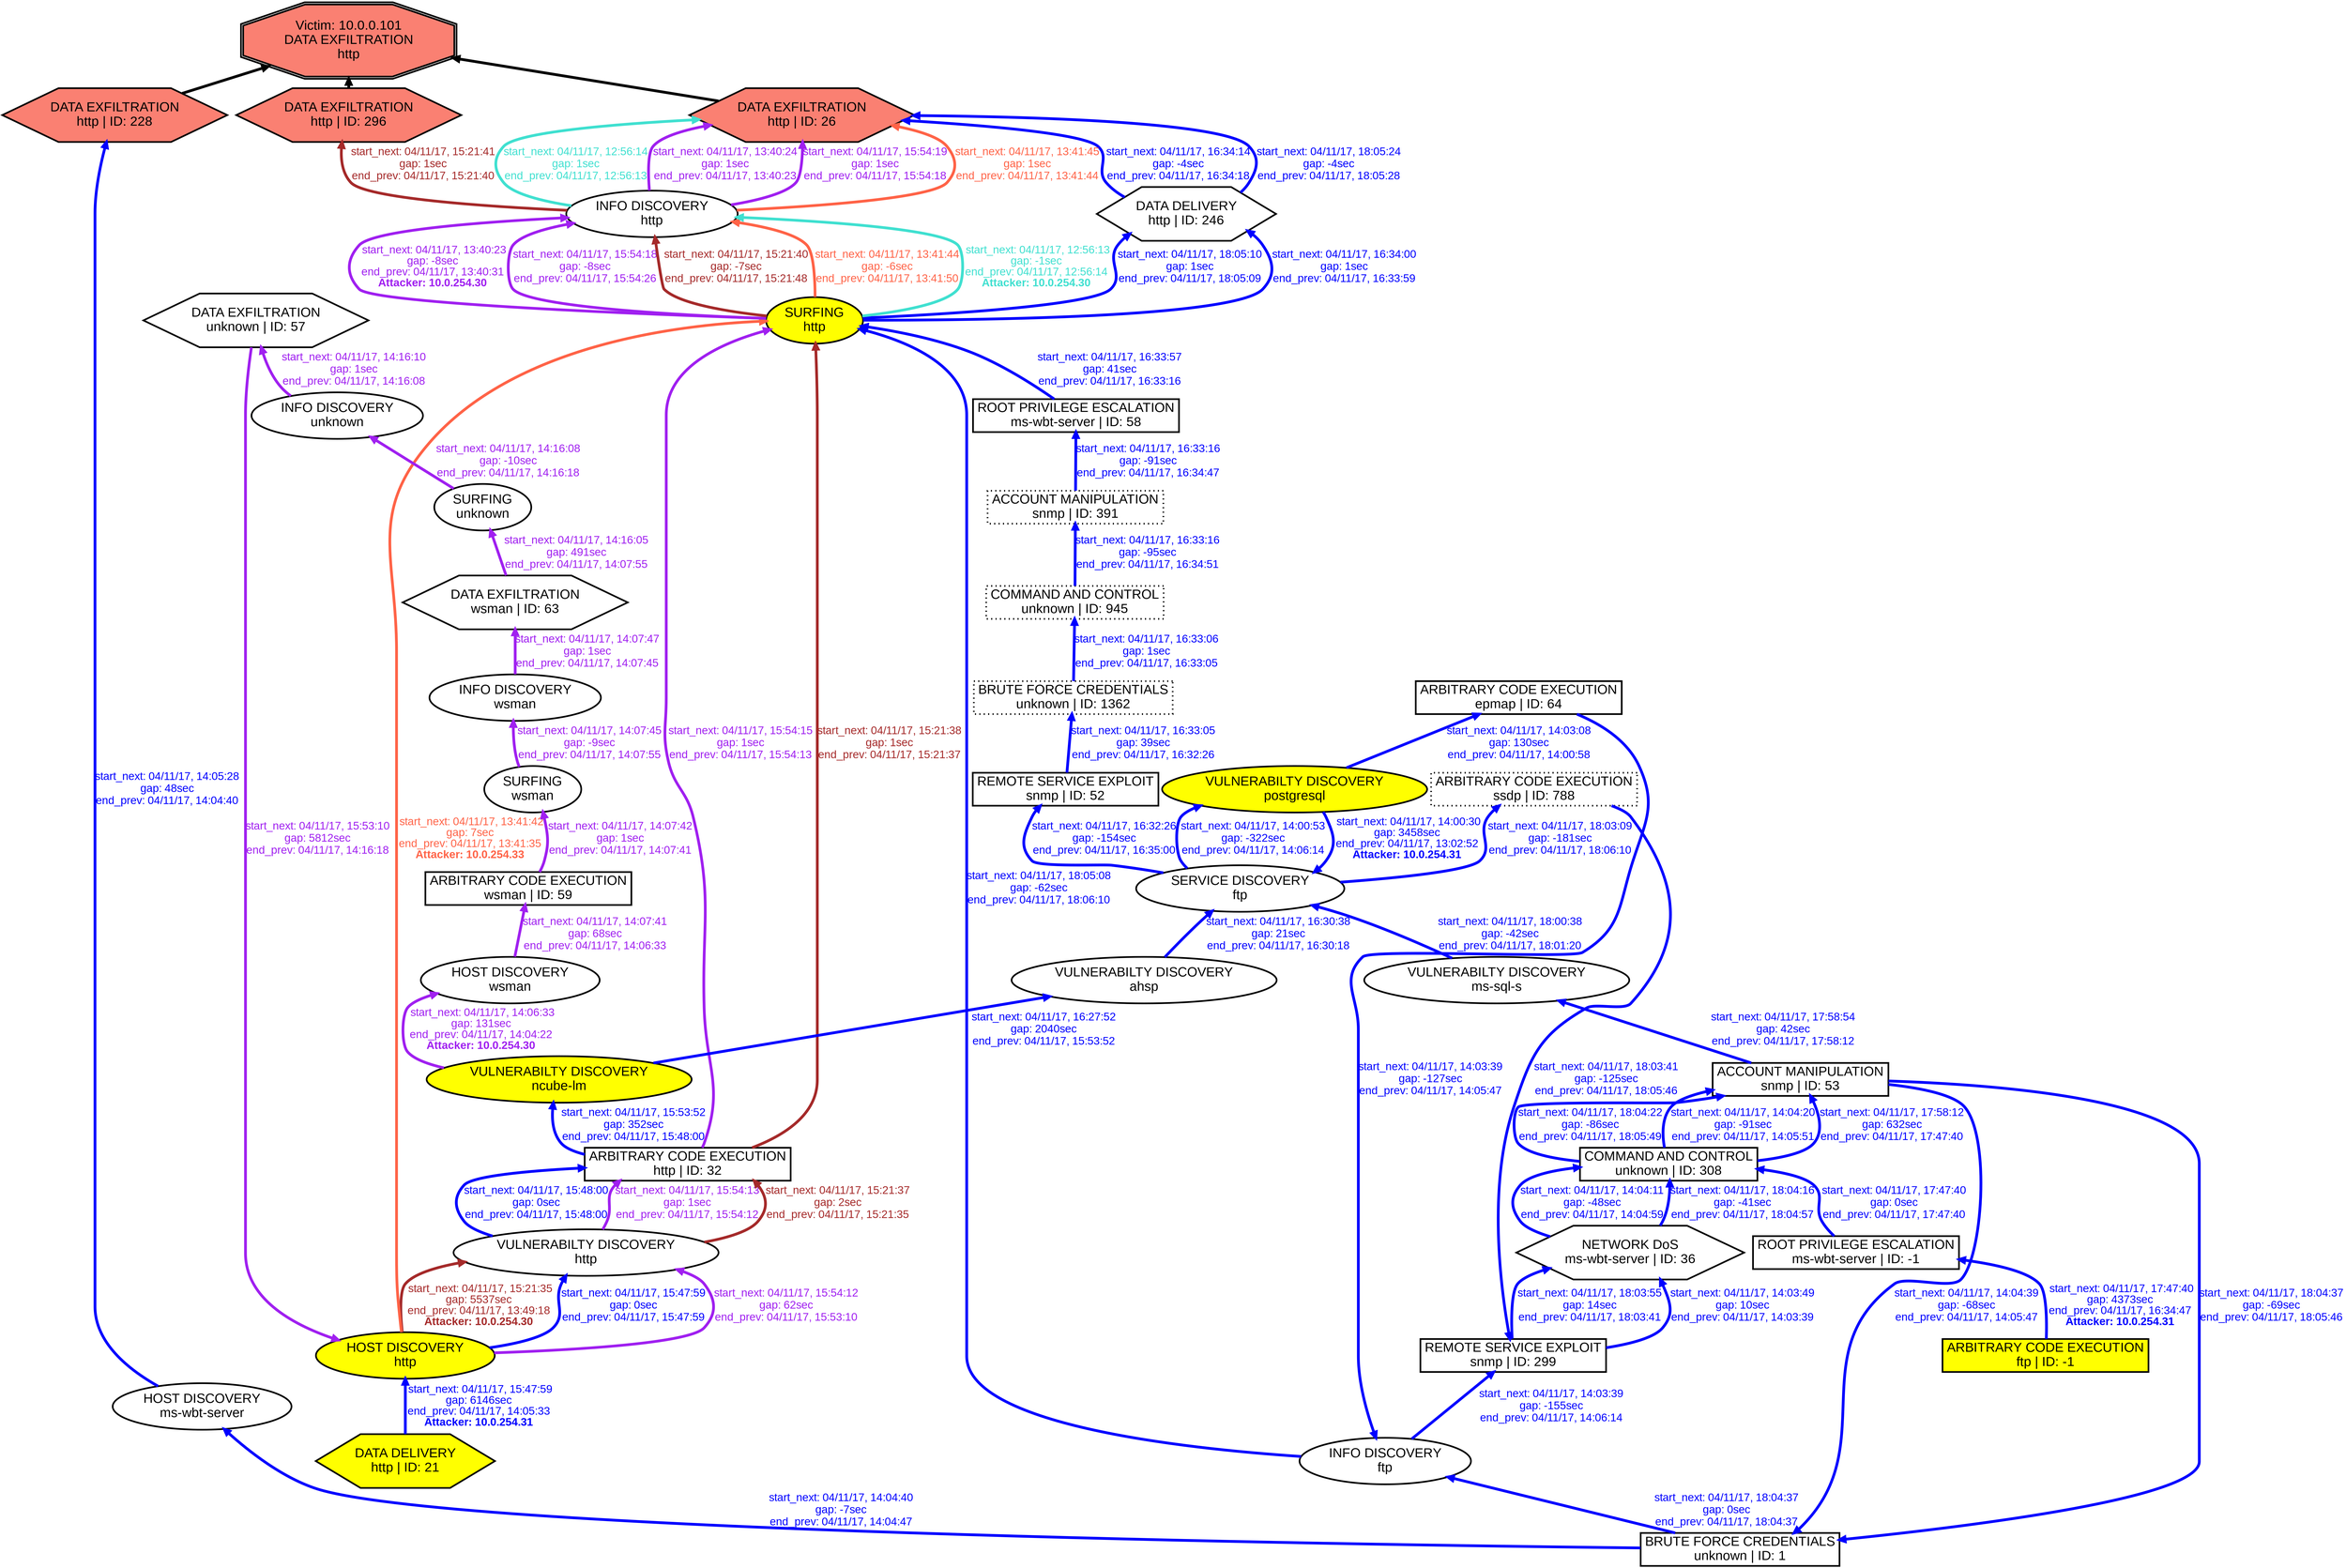 digraph DATAEXFILTRATIONhttp {
rankdir="BT"; 
 graph [ nodesep="0.1", ranksep="0.02"] 
 node [ fontname=Arial, fontsize=24,penwidth=3]; 
 edge [ fontname=Arial, fontsize=20,penwidth=5 ];
"Victim: 10.0.0.101
DATA EXFILTRATION
http" [shape=doubleoctagon, style=filled, fillcolor=salmon];
{ rank = max; "Victim: 10.0.0.101
DATA EXFILTRATION
http"}
"DATA EXFILTRATION
http | ID: 228" -> "Victim: 10.0.0.101
DATA EXFILTRATION
http"
"DATA EXFILTRATION
http | ID: 228" [style=filled, fillcolor= salmon]
"DATA EXFILTRATION
http | ID: 26" -> "Victim: 10.0.0.101
DATA EXFILTRATION
http"
"DATA EXFILTRATION
http | ID: 26" [style=filled, fillcolor= salmon]
"DATA EXFILTRATION
http | ID: 296" -> "Victim: 10.0.0.101
DATA EXFILTRATION
http"
"DATA EXFILTRATION
http | ID: 296" [style=filled, fillcolor= salmon]
{ rank=same; "DATA EXFILTRATION
http | ID: 228" "DATA EXFILTRATION
http | ID: 26" "DATA EXFILTRATION
http | ID: 296"}
"VULNERABILTY DISCOVERY
postgresql" [style=filled, fillcolor= yellow]
"VULNERABILTY DISCOVERY
postgresql" -> "SERVICE DISCOVERY
ftp" [ color=blue] [label=<<font color="blue"> start_next: 04/11/17, 14:00:30<br/>gap: 3458sec<br/>end_prev: 04/11/17, 13:02:52</font><br/><font color="blue"><b>Attacker: 10.0.254.31</b></font>>]
"SERVICE DISCOVERY
ftp" -> "VULNERABILTY DISCOVERY
postgresql" [ label="start_next: 04/11/17, 14:00:53
gap: -322sec
end_prev: 04/11/17, 14:06:14"][ fontcolor="blue" color=blue]
"VULNERABILTY DISCOVERY
postgresql" -> "ARBITRARY CODE EXECUTION
epmap | ID: 64" [ label="start_next: 04/11/17, 14:03:08
gap: 130sec
end_prev: 04/11/17, 14:00:58"][ fontcolor="blue" color=blue]
"ARBITRARY CODE EXECUTION
epmap | ID: 64" -> "INFO DISCOVERY
ftp" [ label="start_next: 04/11/17, 14:03:39
gap: -127sec
end_prev: 04/11/17, 14:05:47"][ fontcolor="blue" color=blue]
"INFO DISCOVERY
ftp" -> "REMOTE SERVICE EXPLOIT
snmp | ID: 299" [ label="start_next: 04/11/17, 14:03:39
gap: -155sec
end_prev: 04/11/17, 14:06:14"][ fontcolor="blue" color=blue]
"REMOTE SERVICE EXPLOIT
snmp | ID: 299" -> "NETWORK DoS
ms-wbt-server | ID: 36" [ label="start_next: 04/11/17, 14:03:49
gap: 10sec
end_prev: 04/11/17, 14:03:39"][ fontcolor="blue" color=blue]
"NETWORK DoS
ms-wbt-server | ID: 36" -> "COMMAND AND CONTROL
unknown | ID: 308" [ label="start_next: 04/11/17, 14:04:11
gap: -48sec
end_prev: 04/11/17, 14:04:59"][ fontcolor="blue" color=blue]
"COMMAND AND CONTROL
unknown | ID: 308" -> "ACCOUNT MANIPULATION
snmp | ID: 53" [ label="start_next: 04/11/17, 14:04:20
gap: -91sec
end_prev: 04/11/17, 14:05:51"][ fontcolor="blue" color=blue]
"ACCOUNT MANIPULATION
snmp | ID: 53" -> "BRUTE FORCE CREDENTIALS
unknown | ID: 1" [ label="start_next: 04/11/17, 14:04:39
gap: -68sec
end_prev: 04/11/17, 14:05:47"][ fontcolor="blue" color=blue]
"BRUTE FORCE CREDENTIALS
unknown | ID: 1" -> "HOST DISCOVERY
ms-wbt-server" [ label="start_next: 04/11/17, 14:04:40
gap: -7sec
end_prev: 04/11/17, 14:04:47"][ fontcolor="blue" color=blue]
"HOST DISCOVERY
ms-wbt-server" -> "DATA EXFILTRATION
http | ID: 228" [ label="start_next: 04/11/17, 14:05:28
gap: 48sec
end_prev: 04/11/17, 14:04:40"][ fontcolor="blue" color=blue]
"DATA DELIVERY
http | ID: 21" [style=filled, fillcolor= yellow]
"DATA DELIVERY
http | ID: 21" -> "HOST DISCOVERY
http" [ color=blue] [label=<<font color="blue"> start_next: 04/11/17, 15:47:59<br/>gap: 6146sec<br/>end_prev: 04/11/17, 14:05:33</font><br/><font color="blue"><b>Attacker: 10.0.254.31</b></font>>]
"HOST DISCOVERY
http" -> "VULNERABILTY DISCOVERY
http" [ label="start_next: 04/11/17, 15:47:59
gap: 0sec
end_prev: 04/11/17, 15:47:59"][ fontcolor="blue" color=blue]
"VULNERABILTY DISCOVERY
http" -> "ARBITRARY CODE EXECUTION
http | ID: 32" [ label="start_next: 04/11/17, 15:48:00
gap: 0sec
end_prev: 04/11/17, 15:48:00"][ fontcolor="blue" color=blue]
"ARBITRARY CODE EXECUTION
http | ID: 32" -> "VULNERABILTY DISCOVERY
ncube-lm" [ label="start_next: 04/11/17, 15:53:52
gap: 352sec
end_prev: 04/11/17, 15:48:00"][ fontcolor="blue" color=blue]
"VULNERABILTY DISCOVERY
ncube-lm" -> "VULNERABILTY DISCOVERY
ahsp" [ label="start_next: 04/11/17, 16:27:52
gap: 2040sec
end_prev: 04/11/17, 15:53:52"][ fontcolor="blue" color=blue]
"VULNERABILTY DISCOVERY
ahsp" -> "SERVICE DISCOVERY
ftp" [ label="start_next: 04/11/17, 16:30:38
gap: 21sec
end_prev: 04/11/17, 16:30:18"][ fontcolor="blue" color=blue]
"SERVICE DISCOVERY
ftp" -> "REMOTE SERVICE EXPLOIT
snmp | ID: 52" [ label="start_next: 04/11/17, 16:32:26
gap: -154sec
end_prev: 04/11/17, 16:35:00"][ fontcolor="blue" color=blue]
"REMOTE SERVICE EXPLOIT
snmp | ID: 52" -> "BRUTE FORCE CREDENTIALS
unknown | ID: 1362" [ label="start_next: 04/11/17, 16:33:05
gap: 39sec
end_prev: 04/11/17, 16:32:26"][ fontcolor="blue" color=blue]
"BRUTE FORCE CREDENTIALS
unknown | ID: 1362" -> "COMMAND AND CONTROL
unknown | ID: 945" [ label="start_next: 04/11/17, 16:33:06
gap: 1sec
end_prev: 04/11/17, 16:33:05"][ fontcolor="blue" color=blue]
"COMMAND AND CONTROL
unknown | ID: 945" -> "ACCOUNT MANIPULATION
snmp | ID: 391" [ label="start_next: 04/11/17, 16:33:16
gap: -95sec
end_prev: 04/11/17, 16:34:51"][ fontcolor="blue" color=blue]
"ACCOUNT MANIPULATION
snmp | ID: 391" -> "ROOT PRIVILEGE ESCALATION
ms-wbt-server | ID: 58" [ label="start_next: 04/11/17, 16:33:16
gap: -91sec
end_prev: 04/11/17, 16:34:47"][ fontcolor="blue" color=blue]
"ROOT PRIVILEGE ESCALATION
ms-wbt-server | ID: 58" -> "SURFING
http" [ label="start_next: 04/11/17, 16:33:57
gap: 41sec
end_prev: 04/11/17, 16:33:16"][ fontcolor="blue" color=blue]
"SURFING
http" -> "DATA DELIVERY
http | ID: 246" [ label="start_next: 04/11/17, 16:34:00
gap: 1sec
end_prev: 04/11/17, 16:33:59"][ fontcolor="blue" color=blue]
"DATA DELIVERY
http | ID: 246" -> "DATA EXFILTRATION
http | ID: 26" [ label="start_next: 04/11/17, 16:34:14
gap: -4sec
end_prev: 04/11/17, 16:34:18"][ fontcolor="blue" color=blue]
"ARBITRARY CODE EXECUTION
ftp | ID: -1" [style=filled, fillcolor= yellow]
"ARBITRARY CODE EXECUTION
ftp | ID: -1" -> "ROOT PRIVILEGE ESCALATION
ms-wbt-server | ID: -1" [ color=blue] [label=<<font color="blue"> start_next: 04/11/17, 17:47:40<br/>gap: 4373sec<br/>end_prev: 04/11/17, 16:34:47</font><br/><font color="blue"><b>Attacker: 10.0.254.31</b></font>>]
"ROOT PRIVILEGE ESCALATION
ms-wbt-server | ID: -1" -> "COMMAND AND CONTROL
unknown | ID: 308" [ label="start_next: 04/11/17, 17:47:40
gap: 0sec
end_prev: 04/11/17, 17:47:40"][ fontcolor="blue" color=blue]
"COMMAND AND CONTROL
unknown | ID: 308" -> "ACCOUNT MANIPULATION
snmp | ID: 53" [ label="start_next: 04/11/17, 17:58:12
gap: 632sec
end_prev: 04/11/17, 17:47:40"][ fontcolor="blue" color=blue]
"ACCOUNT MANIPULATION
snmp | ID: 53" -> "VULNERABILTY DISCOVERY
ms-sql-s" [ label="start_next: 04/11/17, 17:58:54
gap: 42sec
end_prev: 04/11/17, 17:58:12"][ fontcolor="blue" color=blue]
"VULNERABILTY DISCOVERY
ms-sql-s" -> "SERVICE DISCOVERY
ftp" [ label="start_next: 04/11/17, 18:00:38
gap: -42sec
end_prev: 04/11/17, 18:01:20"][ fontcolor="blue" color=blue]
"SERVICE DISCOVERY
ftp" -> "ARBITRARY CODE EXECUTION
ssdp | ID: 788" [ label="start_next: 04/11/17, 18:03:09
gap: -181sec
end_prev: 04/11/17, 18:06:10"][ fontcolor="blue" color=blue]
"ARBITRARY CODE EXECUTION
ssdp | ID: 788" -> "REMOTE SERVICE EXPLOIT
snmp | ID: 299" [ label="start_next: 04/11/17, 18:03:41
gap: -125sec
end_prev: 04/11/17, 18:05:46"][ fontcolor="blue" color=blue]
"REMOTE SERVICE EXPLOIT
snmp | ID: 299" -> "NETWORK DoS
ms-wbt-server | ID: 36" [ label="start_next: 04/11/17, 18:03:55
gap: 14sec
end_prev: 04/11/17, 18:03:41"][ fontcolor="blue" color=blue]
"NETWORK DoS
ms-wbt-server | ID: 36" -> "COMMAND AND CONTROL
unknown | ID: 308" [ label="start_next: 04/11/17, 18:04:16
gap: -41sec
end_prev: 04/11/17, 18:04:57"][ fontcolor="blue" color=blue]
"COMMAND AND CONTROL
unknown | ID: 308" -> "ACCOUNT MANIPULATION
snmp | ID: 53" [ label="start_next: 04/11/17, 18:04:22
gap: -86sec
end_prev: 04/11/17, 18:05:49"][ fontcolor="blue" color=blue]
"ACCOUNT MANIPULATION
snmp | ID: 53" -> "BRUTE FORCE CREDENTIALS
unknown | ID: 1" [ label="start_next: 04/11/17, 18:04:37
gap: -69sec
end_prev: 04/11/17, 18:05:46"][ fontcolor="blue" color=blue]
"BRUTE FORCE CREDENTIALS
unknown | ID: 1" -> "INFO DISCOVERY
ftp" [ label="start_next: 04/11/17, 18:04:37
gap: 0sec
end_prev: 04/11/17, 18:04:37"][ fontcolor="blue" color=blue]
"INFO DISCOVERY
ftp" -> "SURFING
http" [ label="start_next: 04/11/17, 18:05:08
gap: -62sec
end_prev: 04/11/17, 18:06:10"][ fontcolor="blue" color=blue]
"SURFING
http" -> "DATA DELIVERY
http | ID: 246" [ label="start_next: 04/11/17, 18:05:10
gap: 1sec
end_prev: 04/11/17, 18:05:09"][ fontcolor="blue" color=blue]
"DATA DELIVERY
http | ID: 246" -> "DATA EXFILTRATION
http | ID: 26" [ label="start_next: 04/11/17, 18:05:24
gap: -4sec
end_prev: 04/11/17, 18:05:28"][ fontcolor="blue" color=blue]
"SURFING
http" [style=filled, fillcolor= yellow]
"SURFING
http" -> "INFO DISCOVERY
http" [ color=purple] [label=<<font color="purple"> start_next: 04/11/17, 13:40:23<br/>gap: -8sec<br/>end_prev: 04/11/17, 13:40:31</font><br/><font color="purple"><b>Attacker: 10.0.254.30</b></font>>]
"INFO DISCOVERY
http" -> "DATA EXFILTRATION
http | ID: 26" [ label="start_next: 04/11/17, 13:40:24
gap: 1sec
end_prev: 04/11/17, 13:40:23"][ fontcolor="purple" color=purple]
"VULNERABILTY DISCOVERY
ncube-lm" [style=filled, fillcolor= yellow]
"VULNERABILTY DISCOVERY
ncube-lm" -> "HOST DISCOVERY
wsman" [ color=purple] [label=<<font color="purple"> start_next: 04/11/17, 14:06:33<br/>gap: 131sec<br/>end_prev: 04/11/17, 14:04:22</font><br/><font color="purple"><b>Attacker: 10.0.254.30</b></font>>]
"HOST DISCOVERY
wsman" -> "ARBITRARY CODE EXECUTION
wsman | ID: 59" [ label="start_next: 04/11/17, 14:07:41
gap: 68sec
end_prev: 04/11/17, 14:06:33"][ fontcolor="purple" color=purple]
"ARBITRARY CODE EXECUTION
wsman | ID: 59" -> "SURFING
wsman" [ label="start_next: 04/11/17, 14:07:42
gap: 1sec
end_prev: 04/11/17, 14:07:41"][ fontcolor="purple" color=purple]
"SURFING
wsman" -> "INFO DISCOVERY
wsman" [ label="start_next: 04/11/17, 14:07:45
gap: -9sec
end_prev: 04/11/17, 14:07:55"][ fontcolor="purple" color=purple]
"INFO DISCOVERY
wsman" -> "DATA EXFILTRATION
wsman | ID: 63" [ label="start_next: 04/11/17, 14:07:47
gap: 1sec
end_prev: 04/11/17, 14:07:45"][ fontcolor="purple" color=purple]
"DATA EXFILTRATION
wsman | ID: 63" -> "SURFING
unknown" [ label="start_next: 04/11/17, 14:16:05
gap: 491sec
end_prev: 04/11/17, 14:07:55"][ fontcolor="purple" color=purple]
"SURFING
unknown" -> "INFO DISCOVERY
unknown" [ label="start_next: 04/11/17, 14:16:08
gap: -10sec
end_prev: 04/11/17, 14:16:18"][ fontcolor="purple" color=purple]
"INFO DISCOVERY
unknown" -> "DATA EXFILTRATION
unknown | ID: 57" [ label="start_next: 04/11/17, 14:16:10
gap: 1sec
end_prev: 04/11/17, 14:16:08"][ fontcolor="purple" color=purple]
"DATA EXFILTRATION
unknown | ID: 57" -> "HOST DISCOVERY
http" [ label="start_next: 04/11/17, 15:53:10
gap: 5812sec
end_prev: 04/11/17, 14:16:18"][ fontcolor="purple" color=purple]
"HOST DISCOVERY
http" -> "VULNERABILTY DISCOVERY
http" [ label="start_next: 04/11/17, 15:54:12
gap: 62sec
end_prev: 04/11/17, 15:53:10"][ fontcolor="purple" color=purple]
"VULNERABILTY DISCOVERY
http" -> "ARBITRARY CODE EXECUTION
http | ID: 32" [ label="start_next: 04/11/17, 15:54:13
gap: 1sec
end_prev: 04/11/17, 15:54:12"][ fontcolor="purple" color=purple]
"ARBITRARY CODE EXECUTION
http | ID: 32" -> "SURFING
http" [ label="start_next: 04/11/17, 15:54:15
gap: 1sec
end_prev: 04/11/17, 15:54:13"][ fontcolor="purple" color=purple]
"SURFING
http" -> "INFO DISCOVERY
http" [ label="start_next: 04/11/17, 15:54:18
gap: -8sec
end_prev: 04/11/17, 15:54:26"][ fontcolor="purple" color=purple]
"INFO DISCOVERY
http" -> "DATA EXFILTRATION
http | ID: 26" [ label="start_next: 04/11/17, 15:54:19
gap: 1sec
end_prev: 04/11/17, 15:54:18"][ fontcolor="purple" color=purple]
"HOST DISCOVERY
http" [style=filled, fillcolor= yellow]
"HOST DISCOVERY
http" -> "VULNERABILTY DISCOVERY
http" [ color=brown] [label=<<font color="brown"> start_next: 04/11/17, 15:21:35<br/>gap: 5537sec<br/>end_prev: 04/11/17, 13:49:18</font><br/><font color="brown"><b>Attacker: 10.0.254.30</b></font>>]
"VULNERABILTY DISCOVERY
http" -> "ARBITRARY CODE EXECUTION
http | ID: 32" [ label="start_next: 04/11/17, 15:21:37
gap: 2sec
end_prev: 04/11/17, 15:21:35"][ fontcolor="brown" color=brown]
"ARBITRARY CODE EXECUTION
http | ID: 32" -> "SURFING
http" [ label="start_next: 04/11/17, 15:21:38
gap: 1sec
end_prev: 04/11/17, 15:21:37"][ fontcolor="brown" color=brown]
"SURFING
http" -> "INFO DISCOVERY
http" [ label="start_next: 04/11/17, 15:21:40
gap: -7sec
end_prev: 04/11/17, 15:21:48"][ fontcolor="brown" color=brown]
"INFO DISCOVERY
http" -> "DATA EXFILTRATION
http | ID: 296" [ label="start_next: 04/11/17, 15:21:41
gap: 1sec
end_prev: 04/11/17, 15:21:40"][ fontcolor="brown" color=brown]
"HOST DISCOVERY
http" [style=filled, fillcolor= yellow]
"HOST DISCOVERY
http" -> "SURFING
http" [ color=tomato] [label=<<font color="tomato"> start_next: 04/11/17, 13:41:42<br/>gap: 7sec<br/>end_prev: 04/11/17, 13:41:35</font><br/><font color="tomato"><b>Attacker: 10.0.254.33</b></font>>]
"SURFING
http" -> "INFO DISCOVERY
http" [ label="start_next: 04/11/17, 13:41:44
gap: -6sec
end_prev: 04/11/17, 13:41:50"][ fontcolor="tomato" color=tomato]
"INFO DISCOVERY
http" -> "DATA EXFILTRATION
http | ID: 26" [ label="start_next: 04/11/17, 13:41:45
gap: 1sec
end_prev: 04/11/17, 13:41:44"][ fontcolor="tomato" color=tomato]
"SURFING
http" [style=filled, fillcolor= yellow]
"SURFING
http" -> "INFO DISCOVERY
http" [ color=turquoise] [label=<<font color="turquoise"> start_next: 04/11/17, 12:56:13<br/>gap: -1sec<br/>end_prev: 04/11/17, 12:56:14</font><br/><font color="turquoise"><b>Attacker: 10.0.254.30</b></font>>]
"INFO DISCOVERY
http" -> "DATA EXFILTRATION
http | ID: 26" [ label="start_next: 04/11/17, 12:56:14
gap: 1sec
end_prev: 04/11/17, 12:56:13"][ fontcolor="turquoise" color=turquoise]
"VULNERABILTY DISCOVERY
postgresql" [shape=oval]
"VULNERABILTY DISCOVERY
postgresql" [tooltip="ET POLICY Suspicious inbound to MSSQL port 1433
ET POLICY Suspicious inbound to Oracle SQL port 1521
ET POLICY Suspicious inbound to PostgreSQL port 5432"]
"SERVICE DISCOVERY
ftp" [shape=oval]
"SERVICE DISCOVERY
ftp" [tooltip="ET SCAN Nessus FTP Scan detected (ftp_writeable_directories.nasl)
ET SCAN Nessus FTP Scan detected (ftp_anonymous.nasl)
ET SCAN Behavioral Unusual Port 445 traffic Potential Scan or Infection
ET SCAN Potential VNC Scan 5900-5920"]
"ARBITRARY CODE EXECUTION
epmap | ID: 64" [shape=box]
"ARBITRARY CODE EXECUTION
epmap | ID: 64" [tooltip="ET EXPLOIT Possible Pure-FTPd CVE-2014-6271 attempt
GPL NETBIOS DCERPC Remote Activation bind attempt
GPL NETBIOS DCERPC IActivation little endian bind attempt"]
"INFO DISCOVERY
ftp" [shape=oval]
"INFO DISCOVERY
ftp" [tooltip="GPL FTP CWD Root directory transversal attempt
GPL FTP PORT bounce attempt
GPL FTP CWD ~ attempt
GPL FTP CWD ~root attempt
GPL FTP SITE EXEC attempt
GPL FTP CWD .... attempt
GPL RPC xdmcp info query
GPL FTP CWD ...
GPL WEB_SERVER mod_gzip_status access
GPL FTP .forward"]
"REMOTE SERVICE EXPLOIT
snmp | ID: 299" [shape=box]
"REMOTE SERVICE EXPLOIT
snmp | ID: 299" [tooltip="ET SNMP Samsung Printer SNMP Hardcode RW Community String"]
"NETWORK DoS
ms-wbt-server | ID: 36" [shape=hexagon]
"NETWORK DoS
ms-wbt-server | ID: 36" [tooltip="ET DOS Microsoft Remote Desktop (RDP) Syn then Reset 30 Second DoS Attempt"]
"COMMAND AND CONTROL
unknown | ID: 308" [shape=box]
"COMMAND AND CONTROL
unknown | ID: 308" [tooltip="ET POLICY RDP connection confirm"]
"ACCOUNT MANIPULATION
snmp | ID: 53" [shape=box]
"ACCOUNT MANIPULATION
snmp | ID: 53" [tooltip="GPL SNMP private access udp
ET FTP Suspicious Quotation Mark Usage in FTP Username
GPL SNMP public access udp"]
"BRUTE FORCE CREDENTIALS
unknown | ID: 1" [shape=box]
"BRUTE FORCE CREDENTIALS
unknown | ID: 1" [tooltip="ET SCAN Potential FTP Brute-Force attempt response"]
"HOST DISCOVERY
ms-wbt-server" [shape=oval]
"HOST DISCOVERY
ms-wbt-server" [tooltip="ET SCAN Behavioral Unusually fast Terminal Server Traffic Potential Scan or Infection (Inbound)"]
"DATA EXFILTRATION
http | ID: 228" [shape=hexagon]
"DATA EXFILTRATION
http | ID: 228" [tooltip="ET WEB_SPECIFIC_APPS PHP-CGI query string parameter vulnerability"]
"DATA DELIVERY
http | ID: 21" [shape=hexagon]
"DATA DELIVERY
http | ID: 21" [tooltip="ET WEB_SERVER PHP Possible php Remote File Inclusion Attempt
ET WEB_SERVER PHP tags in HTTP POST"]
"HOST DISCOVERY
http" [shape=oval]
"HOST DISCOVERY
http" [tooltip="ET SCAN Possible Nmap User-Agent Observed
ET SCAN Nmap Scripting Engine User-Agent Detected (Nmap Scripting Engine)"]
"VULNERABILTY DISCOVERY
http" [shape=oval]
"VULNERABILTY DISCOVERY
http" [tooltip="ET SCAN Nikto Web App Scan in Progress
ET POLICY Suspicious inbound to MSSQL port 1433
ET POLICY Suspicious inbound to mySQL port 3306
ET POLICY Suspicious inbound to PostgreSQL port 5432"]
"ARBITRARY CODE EXECUTION
http | ID: 32" [shape=box]
"ARBITRARY CODE EXECUTION
http | ID: 32" [tooltip="ET CURRENT_EVENTS QNAP Shellshock CVE-2014-6271"]
"VULNERABILTY DISCOVERY
ncube-lm" [shape=oval]
"VULNERABILTY DISCOVERY
ncube-lm" [tooltip="ET POLICY Suspicious inbound to Oracle SQL port 1521
ET POLICY Suspicious inbound to mSQL port 4333"]
"VULNERABILTY DISCOVERY
ahsp" [shape=oval]
"VULNERABILTY DISCOVERY
ahsp" [tooltip="ET POLICY Suspicious inbound to PostgreSQL port 5432
ET POLICY Suspicious inbound to MSSQL port 1433
ET POLICY Suspicious inbound to mSQL port 4333"]
"REMOTE SERVICE EXPLOIT
snmp | ID: 52" [shape=box]
"REMOTE SERVICE EXPLOIT
snmp | ID: 52" [tooltip="ET SNMP Samsung Printer SNMP Hardcode RW Community String"]
"BRUTE FORCE CREDENTIALS
unknown | ID: 1362" [style="dotted", shape=box]
"BRUTE FORCE CREDENTIALS
unknown | ID: 1362" [tooltip="ET SCAN Potential FTP Brute-Force attempt response"]
"COMMAND AND CONTROL
unknown | ID: 945" [style="dotted", shape=box]
"COMMAND AND CONTROL
unknown | ID: 945" [tooltip="ET POLICY RDP connection confirm"]
"ACCOUNT MANIPULATION
snmp | ID: 391" [style="dotted", shape=box]
"ACCOUNT MANIPULATION
snmp | ID: 391" [tooltip="GPL SNMP private access udp
ET FTP Suspicious Quotation Mark Usage in FTP Username
GPL SNMP public access udp"]
"ROOT PRIVILEGE ESCALATION
ms-wbt-server | ID: 58" [shape=box]
"ROOT PRIVILEGE ESCALATION
ms-wbt-server | ID: 58" [tooltip="ET POLICY MS Terminal Server Root login"]
"SURFING
http" [shape=oval]
"SURFING
http" [tooltip="ET WEB_SERVER WEB-PHP phpinfo access"]
"DATA DELIVERY
http | ID: 246" [shape=hexagon]
"DATA DELIVERY
http | ID: 246" [tooltip="ET WEB_SERVER PHP Possible php Remote File Inclusion Attempt
ET WEB_SERVER PHP tags in HTTP POST
GPL WEB_SERVER perl post attempt"]
"DATA EXFILTRATION
http | ID: 26" [shape=hexagon]
"DATA EXFILTRATION
http | ID: 26" [tooltip="ET WEB_SPECIFIC_APPS PHP-CGI query string parameter vulnerability"]
"ARBITRARY CODE EXECUTION
ftp | ID: -1" [shape=box]
"ARBITRARY CODE EXECUTION
ftp | ID: -1" [tooltip="ET EXPLOIT Possible Pure-FTPd CVE-2014-6271 attempt"]
"ROOT PRIVILEGE ESCALATION
ms-wbt-server | ID: -1" [shape=box]
"ROOT PRIVILEGE ESCALATION
ms-wbt-server | ID: -1" [tooltip="ET POLICY MS Terminal Server Root login"]
"VULNERABILTY DISCOVERY
ms-sql-s" [shape=oval]
"VULNERABILTY DISCOVERY
ms-sql-s" [tooltip="ET POLICY Suspicious inbound to PostgreSQL port 5432
ET POLICY Suspicious inbound to MSSQL port 1433
ET POLICY Suspicious inbound to mSQL port 4333"]
"ARBITRARY CODE EXECUTION
ssdp | ID: 788" [style="dotted", shape=box]
"ARBITRARY CODE EXECUTION
ssdp | ID: 788" [tooltip="GPL MISC UPnP malformed advertisement
ET EXPLOIT Possible Pure-FTPd CVE-2014-6271 attempt
GPL NETBIOS DCERPC Remote Activation bind attempt
GPL NETBIOS DCERPC IActivation little endian bind attempt"]
"INFO DISCOVERY
http" [shape=oval]
"INFO DISCOVERY
http" [tooltip="GPL WEB_SERVER globals.pl access"]
"HOST DISCOVERY
wsman" [shape=oval]
"HOST DISCOVERY
wsman" [tooltip="ET SCAN Possible Nmap User-Agent Observed
ET SCAN Nmap Scripting Engine User-Agent Detected (Nmap Scripting Engine)"]
"ARBITRARY CODE EXECUTION
wsman | ID: 59" [shape=box]
"ARBITRARY CODE EXECUTION
wsman | ID: 59" [tooltip="ET CURRENT_EVENTS QNAP Shellshock CVE-2014-6271"]
"SURFING
wsman" [shape=oval]
"SURFING
wsman" [tooltip="ET WEB_SERVER WEB-PHP phpinfo access"]
"INFO DISCOVERY
wsman" [shape=oval]
"INFO DISCOVERY
wsman" [tooltip="GPL WEB_SERVER globals.pl access"]
"DATA EXFILTRATION
wsman | ID: 63" [shape=hexagon]
"DATA EXFILTRATION
wsman | ID: 63" [tooltip="ET WEB_SPECIFIC_APPS PHP-CGI query string parameter vulnerability"]
"SURFING
unknown" [shape=oval]
"SURFING
unknown" [tooltip="ET WEB_SERVER WEB-PHP phpinfo access"]
"INFO DISCOVERY
unknown" [shape=oval]
"INFO DISCOVERY
unknown" [tooltip="GPL WEB_SERVER globals.pl access"]
"DATA EXFILTRATION
unknown | ID: 57" [shape=hexagon]
"DATA EXFILTRATION
unknown | ID: 57" [tooltip="ET WEB_SPECIFIC_APPS PHP-CGI query string parameter vulnerability"]
"DATA EXFILTRATION
http | ID: 296" [shape=hexagon]
"DATA EXFILTRATION
http | ID: 296" [tooltip="ET WEB_SPECIFIC_APPS PHP-CGI query string parameter vulnerability"]
}
